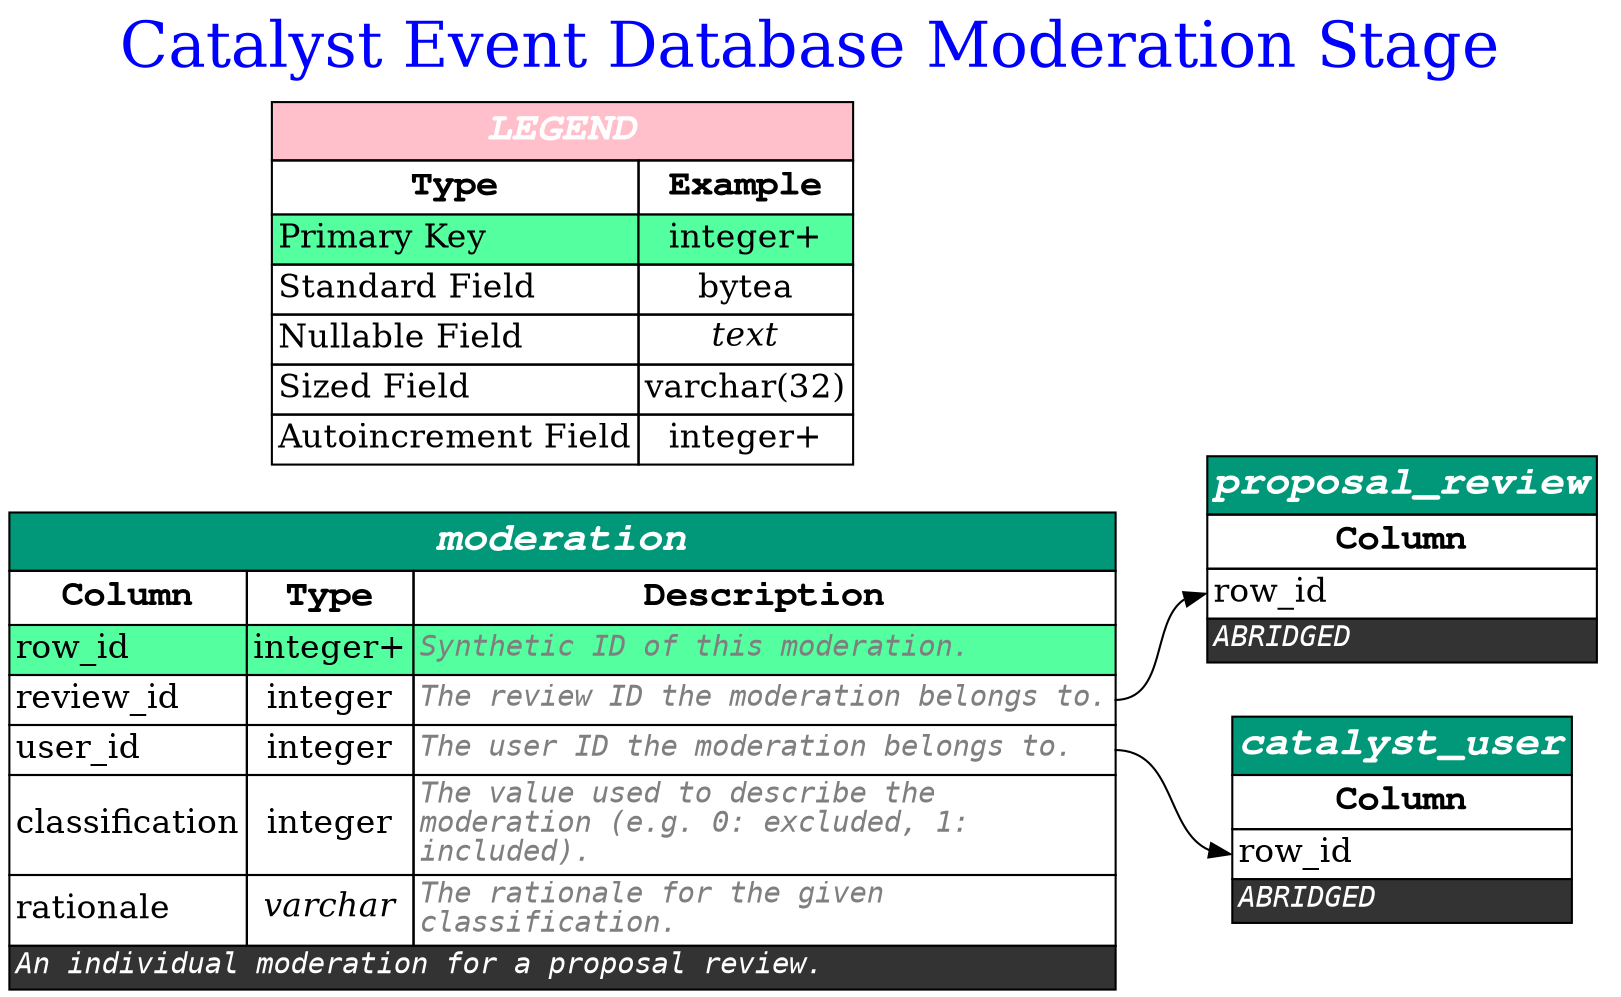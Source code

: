 digraph erd {

    
    label = "Catalyst Event Database Moderation Stage"
    labelloc = t
    fontsize = 30
    fontcolor = blue
    

    graph [
        rankdir = "LR"
    ];

    node [
        fontsize = "16"
        shape = "plaintext"
    ];

    edge [
    ];

    
        

    "moderation" [shape=plain label=<
        <table border='0' cellborder='1' cellspacing='0' >
            <tr>
                <td colspan='3' bgcolor='#009879' port='__title'><font color='white' face='Courier bold italic' point-size='20'><b>moderation</b></font></td>
            </tr>
            <tr>
                <td><font color='black' face='Courier bold' point-size='18' ><b>Column</b></font></td>
                <td><font color='black' face='Courier bold' point-size='18' ><b>Type</b></font></td>
                <td><font color='black' face='Courier bold' point-size='18' ><b>Description</b></font></td>
            </tr>

            
            <tr>
                <td port="row_id" bgcolor="seagreen1" align='text'><font>row_id</font><br align='left'/></td>
                <td  bgcolor="seagreen1" ><font>integer+</font></td>
                <td port="row_id_out" bgcolor="seagreen1" align='text'><font color='grey50' face='Monospace' point-size='14' ><i>Synthetic ID of this moderation.</i><br align="left"/></font></td>
            </tr>
            
            <tr>
                <td port="review_id"  align='text'><font>review_id</font><br align='left'/></td>
                <td   ><font>integer</font></td>
                <td port="review_id_out"  align='text'><font color='grey50' face='Monospace' point-size='14' ><i>The review ID the moderation belongs to.</i><br align="left"/></font></td>
            </tr>
            
            <tr>
                <td port="user_id"  align='text'><font>user_id</font><br align='left'/></td>
                <td   ><font>integer</font></td>
                <td port="user_id_out"  align='text'><font color='grey50' face='Monospace' point-size='14' ><i>The user ID the moderation belongs to.</i><br align="left"/></font></td>
            </tr>
            
            <tr>
                <td port="classification"  align='text'><font>classification</font><br align='left'/></td>
                <td   ><font>integer</font></td>
                <td port="classification_out"  align='text'><font color='grey50' face='Monospace' point-size='14' ><i>The value used to describe the<br align='left'/>moderation (e.g. 0: excluded, 1:<br align='left'/>included).</i><br align="left"/></font></td>
            </tr>
            
            <tr>
                <td port="rationale"  align='text'><font>rationale</font><br align='left'/></td>
                <td   ><font><i>varchar</i></font></td>
                <td port="rationale_out"  align='text'><font color='grey50' face='Monospace' point-size='14' ><i>The rationale for the given<br align='left'/>classification.</i><br align="left"/></font></td>
            </tr>
            

            
            <tr>
                <td colspan='3' bgcolor="grey20" align='text'><font color='white' face='Monospace' point-size='14'><i>An individual moderation for a proposal review.</i><br align="left"/></font></td>
            </tr>
            

        </table>
    >];

        
    

    

    "catalyst_user" [label=<
        <table border='0' cellborder='1' cellspacing='0'>
            <tr>
                <td bgcolor='#009879' port='__title'><font color='white' face='Courier bold italic' point-size='20'><b>catalyst_user</b></font></td>
            </tr>
            <tr>
                <td><font color='black' face='Courier bold' point-size='18' ><b>Column</b></font></td>
            </tr>

            
            <tr>
                <td port="row_id"  align='text'><font>row_id</font><br align='left'/></td>
            </tr>
            

            <tr>
                <td colspan='3' bgcolor="grey20" align='text'><font color='white' face='Monospace' point-size='14'><i>ABRIDGED</i><br align="left"/></font></td>
            </tr>
        </table>
    >];

    

    "proposal_review" [label=<
        <table border='0' cellborder='1' cellspacing='0'>
            <tr>
                <td bgcolor='#009879' port='__title'><font color='white' face='Courier bold italic' point-size='20'><b>proposal_review</b></font></td>
            </tr>
            <tr>
                <td><font color='black' face='Courier bold' point-size='18' ><b>Column</b></font></td>
            </tr>

            
            <tr>
                <td port="row_id"  align='text'><font>row_id</font><br align='left'/></td>
            </tr>
            

            <tr>
                <td colspan='3' bgcolor="grey20" align='text'><font color='white' face='Monospace' point-size='14'><i>ABRIDGED</i><br align="left"/></font></td>
            </tr>
        </table>
    >];

    


    "LEGEND" [label=<
        <table border='0' cellborder='1' cellspacing='0'>
            <tr>
                <td colspan='2' bgcolor='Pink' port='__title'><font color='white' face='Courier bold italic' point-size='20'><b>LEGEND</b></font></td>
            </tr>
            <tr>
                <td><font color='black' face='Courier bold' point-size='18'><b>Type</b></font></td>
                <td><font color='black' face='Courier bold' point-size='18'><b>Example</b></font></td>
            </tr>

            <tr>
                <td align='text' bgcolor="seagreen1" ><font>Primary Key</font><br align='left'/></td>
                <td  bgcolor="seagreen1" ><font>integer+</font></td>
            </tr>


            <tr>
                <td align='text'><font>Standard Field</font><br align='left'/></td>
                <td><font>bytea</font></td>
            </tr>

            <tr>
                <td align='text'><font>Nullable Field</font><br align='left'/></td>
                <td><font><i>text</i></font></td>
            </tr>

            <tr>
                <td align='text'><font>Sized Field</font><br align='left'/></td>
                <td><font>varchar(32)</font></td>
            </tr>

            <tr>
                <td align='text'><font>Autoincrement Field</font><br align='left'/></td>
                <td><font>integer+</font></td>
            </tr>

        </table>
    >];

    
    "moderation":"review_id_out" -> "proposal_review":"row_id"
    
    "moderation":"user_id_out" -> "catalyst_user":"row_id"
    


}
